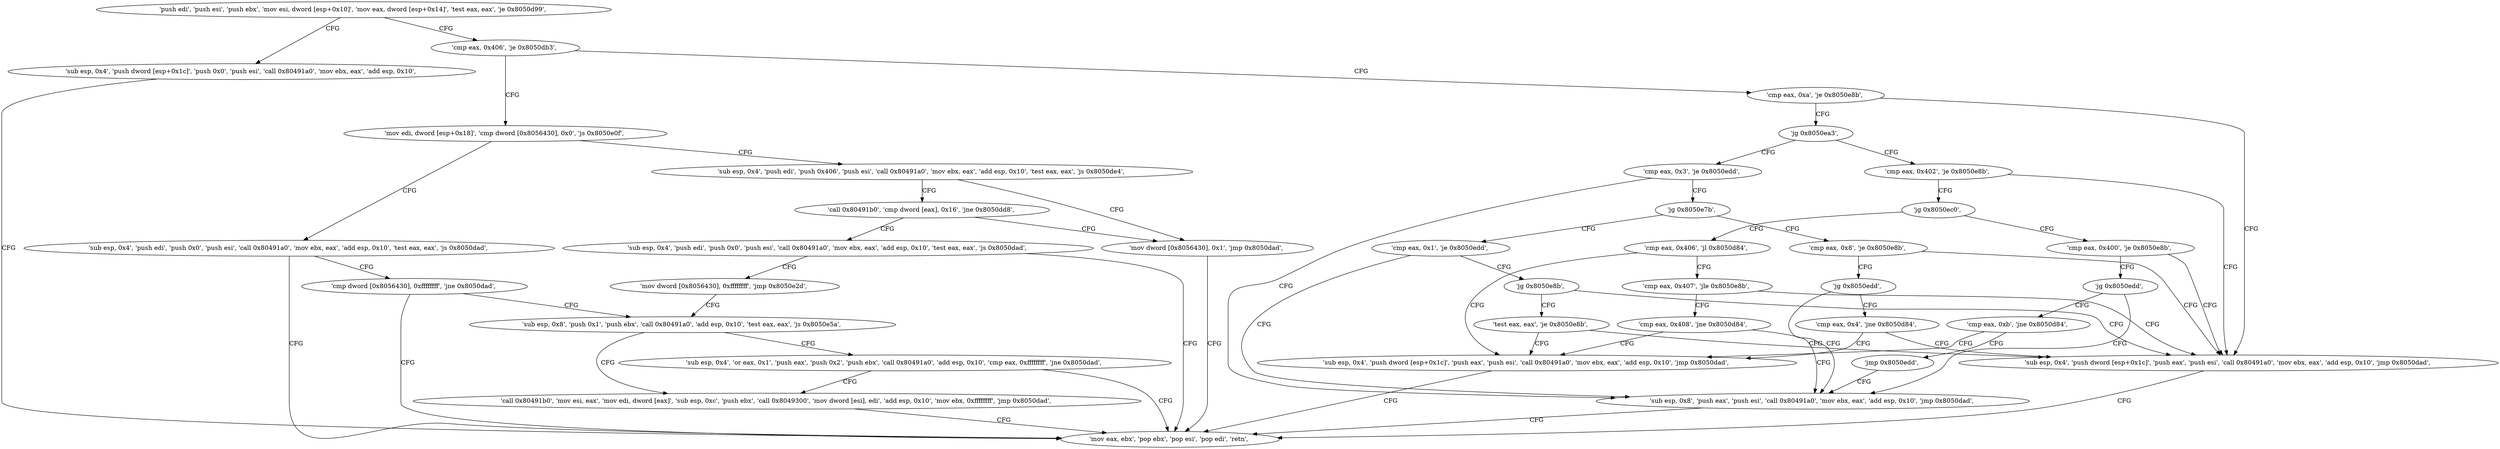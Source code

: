 digraph "func" {
"134548793" [label = "'push edi', 'push esi', 'push ebx', 'mov esi, dword [esp+0x10]', 'mov eax, dword [esp+0x14]', 'test eax, eax', 'je 0x8050d99', " ]
"134548889" [label = "'sub esp, 0x4', 'push dword [esp+0x1c]', 'push 0x0', 'push esi', 'call 0x80491a0', 'mov ebx, eax', 'add esp, 0x10', " ]
"134548808" [label = "'cmp eax, 0x406', 'je 0x8050db3', " ]
"134548909" [label = "'mov eax, ebx', 'pop ebx', 'pop esi', 'pop edi', 'retn', " ]
"134548915" [label = "'mov edi, dword [esp+0x18]', 'cmp dword [0x8056430], 0x0', 'js 0x8050e0f', " ]
"134548815" [label = "'cmp eax, 0xa', 'je 0x8050e8b', " ]
"134549007" [label = "'sub esp, 0x4', 'push edi', 'push 0x0', 'push esi', 'call 0x80491a0', 'mov ebx, eax', 'add esp, 0x10', 'test eax, eax', 'js 0x8050dad', " ]
"134548928" [label = "'sub esp, 0x4', 'push edi', 'push 0x406', 'push esi', 'call 0x80491a0', 'mov ebx, eax', 'add esp, 0x10', 'test eax, eax', 'js 0x8050de4', " ]
"134549131" [label = "'sub esp, 0x4', 'push dword [esp+0x1c]', 'push eax', 'push esi', 'call 0x80491a0', 'mov ebx, eax', 'add esp, 0x10', 'jmp 0x8050dad', " ]
"134548824" [label = "'jg 0x8050ea3', " ]
"134549028" [label = "'cmp dword [0x8056430], 0xffffffff', 'jne 0x8050dad', " ]
"134548964" [label = "'call 0x80491b0', 'cmp dword [eax], 0x16', 'jne 0x8050dd8', " ]
"134548952" [label = "'mov dword [0x8056430], 0x1', 'jmp 0x8050dad', " ]
"134549155" [label = "'cmp eax, 0x402', 'je 0x8050e8b', " ]
"134548830" [label = "'cmp eax, 0x3', 'je 0x8050edd', " ]
"134549037" [label = "'sub esp, 0x8', 'push 0x1', 'push ebx', 'call 0x80491a0', 'add esp, 0x10', 'test eax, eax', 'js 0x8050e5a', " ]
"134548974" [label = "'sub esp, 0x4', 'push edi', 'push 0x0', 'push esi', 'call 0x80491a0', 'mov ebx, eax', 'add esp, 0x10', 'test eax, eax', 'js 0x8050dad', " ]
"134549162" [label = "'jg 0x8050ec0', " ]
"134549213" [label = "'sub esp, 0x8', 'push eax', 'push esi', 'call 0x80491a0', 'mov ebx, eax', 'add esp, 0x10', 'jmp 0x8050dad', " ]
"134548839" [label = "'jg 0x8050e7b', " ]
"134549082" [label = "'call 0x80491b0', 'mov esi, eax', 'mov edi, dword [eax]', 'sub esp, 0xc', 'push ebx', 'call 0x8049300', 'mov dword [esi], edi', 'add esp, 0x10', 'mov ebx, 0xffffffff', 'jmp 0x8050dad', " ]
"134549055" [label = "'sub esp, 0x4', 'or eax, 0x1', 'push eax', 'push 0x2', 'push ebx', 'call 0x80491a0', 'add esp, 0x10', 'cmp eax, 0xffffffff', 'jne 0x8050dad', " ]
"134548995" [label = "'mov dword [0x8056430], 0xffffffff', 'jmp 0x8050e2d', " ]
"134549184" [label = "'cmp eax, 0x406', 'jl 0x8050d84', " ]
"134549164" [label = "'cmp eax, 0x400', 'je 0x8050e8b', " ]
"134549115" [label = "'cmp eax, 0x8', 'je 0x8050e8b', " ]
"134548845" [label = "'cmp eax, 0x1', 'je 0x8050edd', " ]
"134548868" [label = "'sub esp, 0x4', 'push dword [esp+0x1c]', 'push eax', 'push esi', 'call 0x80491a0', 'mov ebx, eax', 'add esp, 0x10', 'jmp 0x8050dad', " ]
"134549195" [label = "'cmp eax, 0x407', 'jle 0x8050e8b', " ]
"134549171" [label = "'jg 0x8050edd', " ]
"134549120" [label = "'jg 0x8050edd', " ]
"134548854" [label = "'jg 0x8050e8b', " ]
"134549202" [label = "'cmp eax, 0x408', 'jne 0x8050d84', " ]
"134549173" [label = "'cmp eax, 0xb', 'jne 0x8050d84', " ]
"134549122" [label = "'cmp eax, 0x4', 'jne 0x8050d84', " ]
"134548860" [label = "'test eax, eax', 'je 0x8050e8b', " ]
"134549182" [label = "'jmp 0x8050edd', " ]
"134548793" -> "134548889" [ label = "CFG" ]
"134548793" -> "134548808" [ label = "CFG" ]
"134548889" -> "134548909" [ label = "CFG" ]
"134548808" -> "134548915" [ label = "CFG" ]
"134548808" -> "134548815" [ label = "CFG" ]
"134548915" -> "134549007" [ label = "CFG" ]
"134548915" -> "134548928" [ label = "CFG" ]
"134548815" -> "134549131" [ label = "CFG" ]
"134548815" -> "134548824" [ label = "CFG" ]
"134549007" -> "134548909" [ label = "CFG" ]
"134549007" -> "134549028" [ label = "CFG" ]
"134548928" -> "134548964" [ label = "CFG" ]
"134548928" -> "134548952" [ label = "CFG" ]
"134549131" -> "134548909" [ label = "CFG" ]
"134548824" -> "134549155" [ label = "CFG" ]
"134548824" -> "134548830" [ label = "CFG" ]
"134549028" -> "134548909" [ label = "CFG" ]
"134549028" -> "134549037" [ label = "CFG" ]
"134548964" -> "134548952" [ label = "CFG" ]
"134548964" -> "134548974" [ label = "CFG" ]
"134548952" -> "134548909" [ label = "CFG" ]
"134549155" -> "134549131" [ label = "CFG" ]
"134549155" -> "134549162" [ label = "CFG" ]
"134548830" -> "134549213" [ label = "CFG" ]
"134548830" -> "134548839" [ label = "CFG" ]
"134549037" -> "134549082" [ label = "CFG" ]
"134549037" -> "134549055" [ label = "CFG" ]
"134548974" -> "134548909" [ label = "CFG" ]
"134548974" -> "134548995" [ label = "CFG" ]
"134549162" -> "134549184" [ label = "CFG" ]
"134549162" -> "134549164" [ label = "CFG" ]
"134549213" -> "134548909" [ label = "CFG" ]
"134548839" -> "134549115" [ label = "CFG" ]
"134548839" -> "134548845" [ label = "CFG" ]
"134549082" -> "134548909" [ label = "CFG" ]
"134549055" -> "134548909" [ label = "CFG" ]
"134549055" -> "134549082" [ label = "CFG" ]
"134548995" -> "134549037" [ label = "CFG" ]
"134549184" -> "134548868" [ label = "CFG" ]
"134549184" -> "134549195" [ label = "CFG" ]
"134549164" -> "134549131" [ label = "CFG" ]
"134549164" -> "134549171" [ label = "CFG" ]
"134549115" -> "134549131" [ label = "CFG" ]
"134549115" -> "134549120" [ label = "CFG" ]
"134548845" -> "134549213" [ label = "CFG" ]
"134548845" -> "134548854" [ label = "CFG" ]
"134548868" -> "134548909" [ label = "CFG" ]
"134549195" -> "134549131" [ label = "CFG" ]
"134549195" -> "134549202" [ label = "CFG" ]
"134549171" -> "134549213" [ label = "CFG" ]
"134549171" -> "134549173" [ label = "CFG" ]
"134549120" -> "134549213" [ label = "CFG" ]
"134549120" -> "134549122" [ label = "CFG" ]
"134548854" -> "134549131" [ label = "CFG" ]
"134548854" -> "134548860" [ label = "CFG" ]
"134549202" -> "134548868" [ label = "CFG" ]
"134549202" -> "134549213" [ label = "CFG" ]
"134549173" -> "134548868" [ label = "CFG" ]
"134549173" -> "134549182" [ label = "CFG" ]
"134549122" -> "134548868" [ label = "CFG" ]
"134549122" -> "134549131" [ label = "CFG" ]
"134548860" -> "134549131" [ label = "CFG" ]
"134548860" -> "134548868" [ label = "CFG" ]
"134549182" -> "134549213" [ label = "CFG" ]
}
